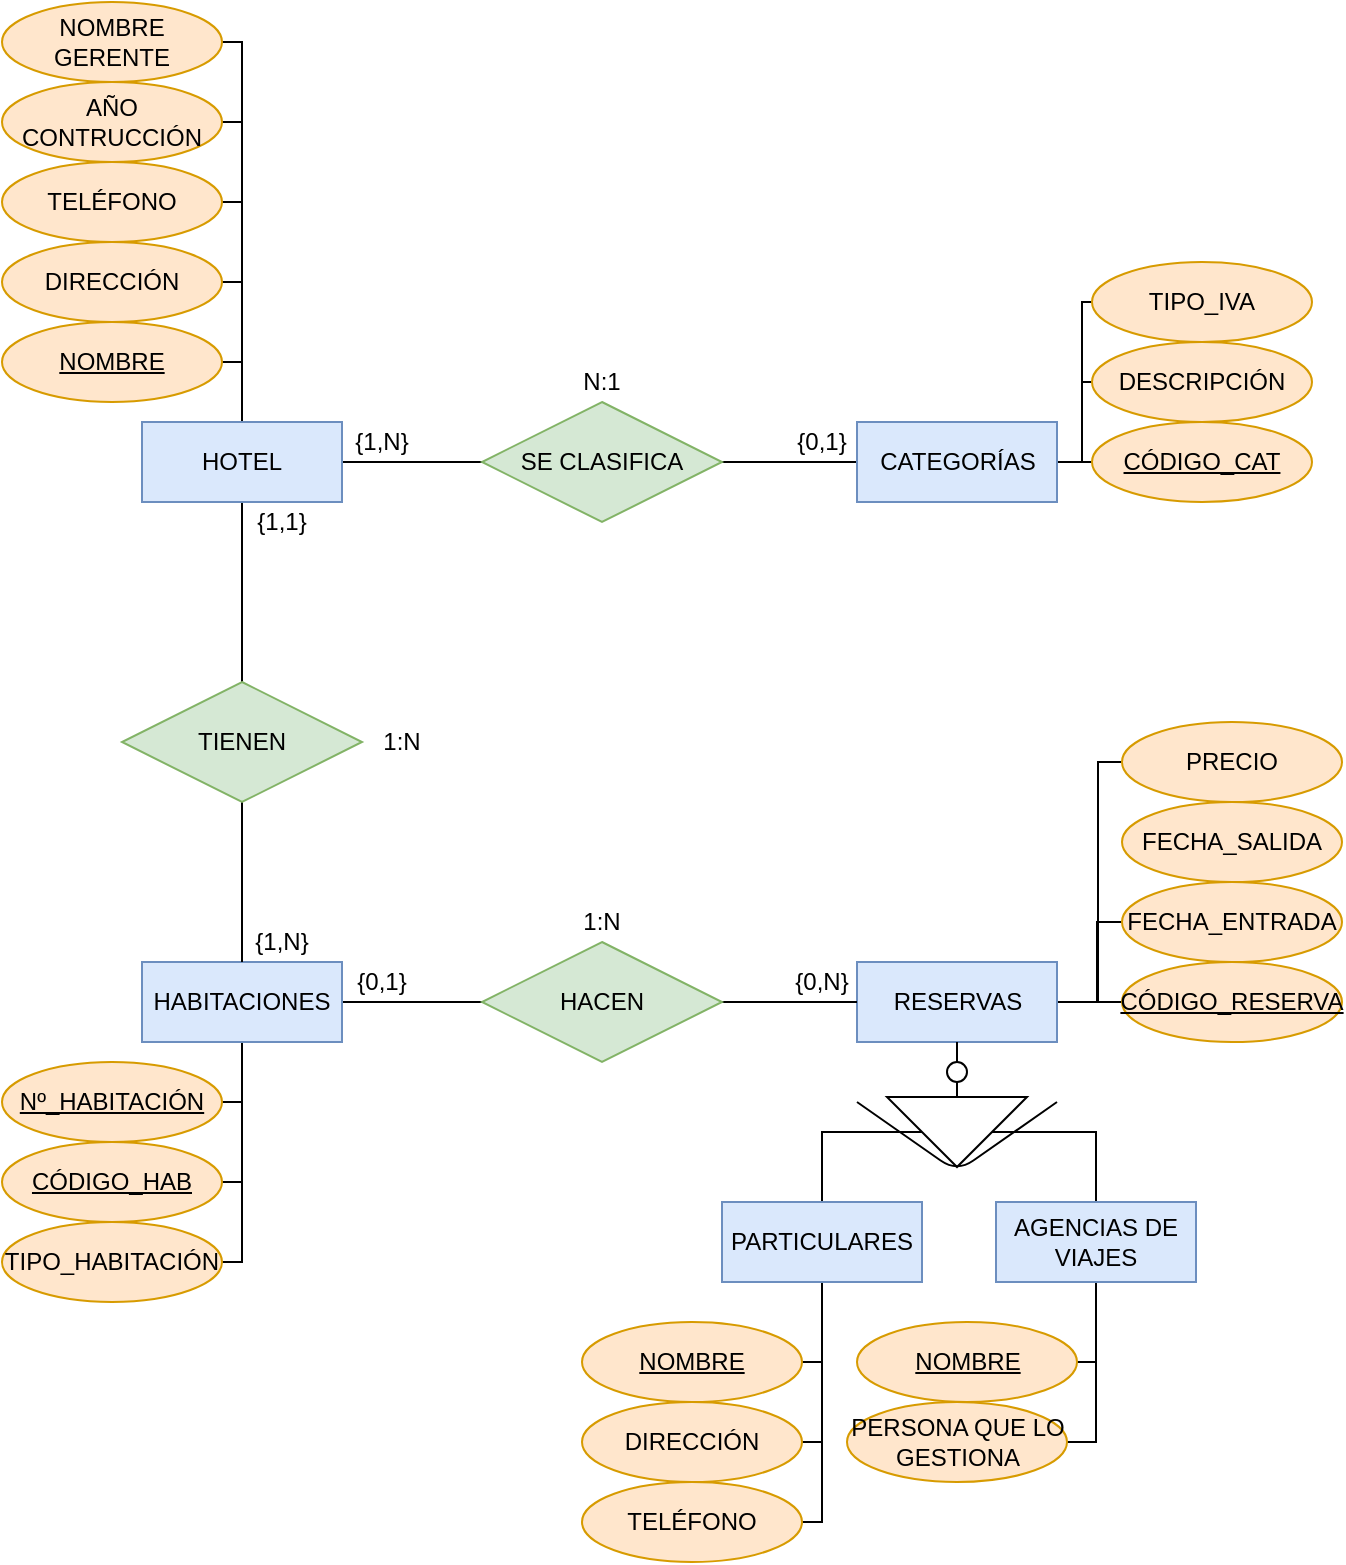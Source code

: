 <mxfile version="13.9.1" type="github">
  <diagram id="jTZtbaq6-RKdwBt1InK6" name="Page-1">
    <mxGraphModel dx="1204" dy="1097" grid="1" gridSize="10" guides="1" tooltips="1" connect="1" arrows="1" fold="1" page="1" pageScale="1" pageWidth="827" pageHeight="1169" math="0" shadow="0">
      <root>
        <mxCell id="0" />
        <mxCell id="1" parent="0" />
        <mxCell id="QYwv-Z30rqu74ymwgscC-22" style="edgeStyle=orthogonalEdgeStyle;rounded=0;orthogonalLoop=1;jettySize=auto;html=1;exitX=1;exitY=0.5;exitDx=0;exitDy=0;entryX=0;entryY=0.5;entryDx=0;entryDy=0;endArrow=none;endFill=0;" edge="1" parent="1" source="QYwv-Z30rqu74ymwgscC-1" target="QYwv-Z30rqu74ymwgscC-2">
          <mxGeometry relative="1" as="geometry" />
        </mxCell>
        <mxCell id="QYwv-Z30rqu74ymwgscC-24" style="edgeStyle=orthogonalEdgeStyle;rounded=0;orthogonalLoop=1;jettySize=auto;html=1;exitX=0.5;exitY=1;exitDx=0;exitDy=0;entryX=0.5;entryY=0;entryDx=0;entryDy=0;endArrow=none;endFill=0;" edge="1" parent="1" source="QYwv-Z30rqu74ymwgscC-1" target="QYwv-Z30rqu74ymwgscC-8">
          <mxGeometry relative="1" as="geometry" />
        </mxCell>
        <mxCell id="QYwv-Z30rqu74ymwgscC-33" style="edgeStyle=orthogonalEdgeStyle;rounded=0;orthogonalLoop=1;jettySize=auto;html=1;exitX=0.5;exitY=0;exitDx=0;exitDy=0;entryX=1;entryY=0.5;entryDx=0;entryDy=0;endArrow=none;endFill=0;" edge="1" parent="1" source="QYwv-Z30rqu74ymwgscC-1" target="QYwv-Z30rqu74ymwgscC-32">
          <mxGeometry relative="1" as="geometry">
            <Array as="points">
              <mxPoint x="1026" y="170" />
            </Array>
          </mxGeometry>
        </mxCell>
        <mxCell id="QYwv-Z30rqu74ymwgscC-34" style="edgeStyle=orthogonalEdgeStyle;rounded=0;orthogonalLoop=1;jettySize=auto;html=1;exitX=0.5;exitY=0;exitDx=0;exitDy=0;entryX=1;entryY=0.5;entryDx=0;entryDy=0;endArrow=none;endFill=0;" edge="1" parent="1" source="QYwv-Z30rqu74ymwgscC-1" target="QYwv-Z30rqu74ymwgscC-31">
          <mxGeometry relative="1" as="geometry">
            <Array as="points">
              <mxPoint x="1026" y="210" />
            </Array>
          </mxGeometry>
        </mxCell>
        <mxCell id="QYwv-Z30rqu74ymwgscC-35" style="edgeStyle=orthogonalEdgeStyle;rounded=0;orthogonalLoop=1;jettySize=auto;html=1;exitX=0.5;exitY=0;exitDx=0;exitDy=0;entryX=1;entryY=0.5;entryDx=0;entryDy=0;endArrow=none;endFill=0;" edge="1" parent="1" source="QYwv-Z30rqu74ymwgscC-1" target="QYwv-Z30rqu74ymwgscC-30">
          <mxGeometry relative="1" as="geometry">
            <Array as="points">
              <mxPoint x="1026" y="250" />
            </Array>
          </mxGeometry>
        </mxCell>
        <mxCell id="QYwv-Z30rqu74ymwgscC-36" style="edgeStyle=orthogonalEdgeStyle;rounded=0;orthogonalLoop=1;jettySize=auto;html=1;exitX=0.5;exitY=0;exitDx=0;exitDy=0;entryX=1;entryY=0.5;entryDx=0;entryDy=0;endArrow=none;endFill=0;" edge="1" parent="1" source="QYwv-Z30rqu74ymwgscC-1" target="QYwv-Z30rqu74ymwgscC-4">
          <mxGeometry relative="1" as="geometry">
            <Array as="points">
              <mxPoint x="1026" y="290" />
            </Array>
          </mxGeometry>
        </mxCell>
        <mxCell id="QYwv-Z30rqu74ymwgscC-38" style="edgeStyle=orthogonalEdgeStyle;rounded=0;orthogonalLoop=1;jettySize=auto;html=1;exitX=0.5;exitY=0;exitDx=0;exitDy=0;entryX=1;entryY=0.5;entryDx=0;entryDy=0;endArrow=none;endFill=0;" edge="1" parent="1" source="QYwv-Z30rqu74ymwgscC-1" target="QYwv-Z30rqu74ymwgscC-3">
          <mxGeometry relative="1" as="geometry">
            <Array as="points">
              <mxPoint x="1026" y="330" />
            </Array>
          </mxGeometry>
        </mxCell>
        <mxCell id="QYwv-Z30rqu74ymwgscC-1" value="HOTEL" style="whiteSpace=wrap;html=1;align=center;fillColor=#dae8fc;strokeColor=#6c8ebf;" vertex="1" parent="1">
          <mxGeometry x="976" y="360" width="100" height="40" as="geometry" />
        </mxCell>
        <mxCell id="QYwv-Z30rqu74ymwgscC-23" style="edgeStyle=orthogonalEdgeStyle;rounded=0;orthogonalLoop=1;jettySize=auto;html=1;exitX=1;exitY=0.5;exitDx=0;exitDy=0;endArrow=none;endFill=0;entryX=0;entryY=0.5;entryDx=0;entryDy=0;" edge="1" parent="1" source="QYwv-Z30rqu74ymwgscC-2" target="QYwv-Z30rqu74ymwgscC-5">
          <mxGeometry relative="1" as="geometry">
            <mxPoint x="1326" y="380" as="targetPoint" />
          </mxGeometry>
        </mxCell>
        <mxCell id="QYwv-Z30rqu74ymwgscC-2" value="SE CLASIFICA" style="shape=rhombus;perimeter=rhombusPerimeter;whiteSpace=wrap;html=1;align=center;fillColor=#d5e8d4;strokeColor=#82b366;" vertex="1" parent="1">
          <mxGeometry x="1146" y="350" width="120" height="60" as="geometry" />
        </mxCell>
        <mxCell id="QYwv-Z30rqu74ymwgscC-3" value="NOMBRE" style="ellipse;whiteSpace=wrap;html=1;align=center;fillColor=#ffe6cc;strokeColor=#d79b00;fontStyle=4" vertex="1" parent="1">
          <mxGeometry x="906" y="310" width="110" height="40" as="geometry" />
        </mxCell>
        <mxCell id="QYwv-Z30rqu74ymwgscC-4" value="DIRECCIÓN" style="ellipse;whiteSpace=wrap;html=1;align=center;fillColor=#ffe6cc;strokeColor=#d79b00;fontStyle=0" vertex="1" parent="1">
          <mxGeometry x="906" y="270" width="110" height="40" as="geometry" />
        </mxCell>
        <mxCell id="QYwv-Z30rqu74ymwgscC-42" style="edgeStyle=orthogonalEdgeStyle;rounded=0;orthogonalLoop=1;jettySize=auto;html=1;exitX=1;exitY=0.5;exitDx=0;exitDy=0;entryX=0;entryY=0.5;entryDx=0;entryDy=0;endArrow=none;endFill=0;" edge="1" parent="1" source="QYwv-Z30rqu74ymwgscC-5" target="QYwv-Z30rqu74ymwgscC-6">
          <mxGeometry relative="1" as="geometry" />
        </mxCell>
        <mxCell id="QYwv-Z30rqu74ymwgscC-43" style="edgeStyle=orthogonalEdgeStyle;rounded=0;orthogonalLoop=1;jettySize=auto;html=1;exitX=1;exitY=0.5;exitDx=0;exitDy=0;entryX=0;entryY=0.5;entryDx=0;entryDy=0;endArrow=none;endFill=0;" edge="1" parent="1" source="QYwv-Z30rqu74ymwgscC-5" target="QYwv-Z30rqu74ymwgscC-40">
          <mxGeometry relative="1" as="geometry">
            <Array as="points">
              <mxPoint x="1446" y="380" />
              <mxPoint x="1446" y="340" />
            </Array>
          </mxGeometry>
        </mxCell>
        <mxCell id="QYwv-Z30rqu74ymwgscC-44" style="edgeStyle=orthogonalEdgeStyle;rounded=0;orthogonalLoop=1;jettySize=auto;html=1;exitX=1;exitY=0.5;exitDx=0;exitDy=0;entryX=0;entryY=0.5;entryDx=0;entryDy=0;endArrow=none;endFill=0;" edge="1" parent="1" source="QYwv-Z30rqu74ymwgscC-5" target="QYwv-Z30rqu74ymwgscC-41">
          <mxGeometry relative="1" as="geometry">
            <Array as="points">
              <mxPoint x="1446" y="380" />
            </Array>
          </mxGeometry>
        </mxCell>
        <mxCell id="QYwv-Z30rqu74ymwgscC-5" value="CATEGORÍAS" style="whiteSpace=wrap;html=1;align=center;fillColor=#dae8fc;strokeColor=#6c8ebf;" vertex="1" parent="1">
          <mxGeometry x="1333.5" y="360" width="100" height="40" as="geometry" />
        </mxCell>
        <mxCell id="QYwv-Z30rqu74ymwgscC-6" value="CÓDIGO_CAT" style="ellipse;whiteSpace=wrap;html=1;align=center;fillColor=#ffe6cc;strokeColor=#d79b00;fontStyle=4" vertex="1" parent="1">
          <mxGeometry x="1451" y="360" width="110" height="40" as="geometry" />
        </mxCell>
        <mxCell id="QYwv-Z30rqu74ymwgscC-26" style="edgeStyle=orthogonalEdgeStyle;rounded=0;orthogonalLoop=1;jettySize=auto;html=1;exitX=1;exitY=0.5;exitDx=0;exitDy=0;entryX=0;entryY=0.5;entryDx=0;entryDy=0;endArrow=none;endFill=0;" edge="1" parent="1" source="QYwv-Z30rqu74ymwgscC-7" target="QYwv-Z30rqu74ymwgscC-12">
          <mxGeometry relative="1" as="geometry" />
        </mxCell>
        <mxCell id="QYwv-Z30rqu74ymwgscC-59" style="edgeStyle=orthogonalEdgeStyle;rounded=0;orthogonalLoop=1;jettySize=auto;html=1;exitX=0.5;exitY=1;exitDx=0;exitDy=0;entryX=1;entryY=0.5;entryDx=0;entryDy=0;endArrow=none;endFill=0;" edge="1" parent="1" source="QYwv-Z30rqu74ymwgscC-7" target="QYwv-Z30rqu74ymwgscC-9">
          <mxGeometry relative="1" as="geometry">
            <Array as="points">
              <mxPoint x="1026" y="700" />
            </Array>
          </mxGeometry>
        </mxCell>
        <mxCell id="QYwv-Z30rqu74ymwgscC-60" style="edgeStyle=orthogonalEdgeStyle;rounded=0;orthogonalLoop=1;jettySize=auto;html=1;exitX=0.5;exitY=1;exitDx=0;exitDy=0;entryX=1;entryY=0.5;entryDx=0;entryDy=0;endArrow=none;endFill=0;" edge="1" parent="1" source="QYwv-Z30rqu74ymwgscC-7" target="QYwv-Z30rqu74ymwgscC-10">
          <mxGeometry relative="1" as="geometry">
            <Array as="points">
              <mxPoint x="1026" y="740" />
            </Array>
          </mxGeometry>
        </mxCell>
        <mxCell id="QYwv-Z30rqu74ymwgscC-61" style="edgeStyle=orthogonalEdgeStyle;rounded=0;orthogonalLoop=1;jettySize=auto;html=1;exitX=0.5;exitY=1;exitDx=0;exitDy=0;entryX=1;entryY=0.5;entryDx=0;entryDy=0;endArrow=none;endFill=0;" edge="1" parent="1" source="QYwv-Z30rqu74ymwgscC-7" target="QYwv-Z30rqu74ymwgscC-58">
          <mxGeometry relative="1" as="geometry">
            <Array as="points">
              <mxPoint x="1026" y="780" />
            </Array>
          </mxGeometry>
        </mxCell>
        <mxCell id="QYwv-Z30rqu74ymwgscC-7" value="HABITACIONES" style="whiteSpace=wrap;html=1;align=center;fillColor=#dae8fc;strokeColor=#6c8ebf;" vertex="1" parent="1">
          <mxGeometry x="976" y="630" width="100" height="40" as="geometry" />
        </mxCell>
        <mxCell id="QYwv-Z30rqu74ymwgscC-25" style="edgeStyle=orthogonalEdgeStyle;rounded=0;orthogonalLoop=1;jettySize=auto;html=1;exitX=0.5;exitY=1;exitDx=0;exitDy=0;entryX=0.5;entryY=0;entryDx=0;entryDy=0;endArrow=none;endFill=0;" edge="1" parent="1" source="QYwv-Z30rqu74ymwgscC-8" target="QYwv-Z30rqu74ymwgscC-7">
          <mxGeometry relative="1" as="geometry" />
        </mxCell>
        <mxCell id="QYwv-Z30rqu74ymwgscC-8" value="TIENEN" style="shape=rhombus;perimeter=rhombusPerimeter;whiteSpace=wrap;html=1;align=center;fillColor=#d5e8d4;strokeColor=#82b366;" vertex="1" parent="1">
          <mxGeometry x="966" y="490" width="120" height="60" as="geometry" />
        </mxCell>
        <mxCell id="QYwv-Z30rqu74ymwgscC-9" value="Nº_HABITACIÓN" style="ellipse;whiteSpace=wrap;html=1;align=center;fillColor=#ffe6cc;strokeColor=#d79b00;fontStyle=4" vertex="1" parent="1">
          <mxGeometry x="906" y="680" width="110" height="40" as="geometry" />
        </mxCell>
        <mxCell id="QYwv-Z30rqu74ymwgscC-10" value="CÓDIGO_HAB" style="ellipse;whiteSpace=wrap;html=1;align=center;fillColor=#ffe6cc;strokeColor=#d79b00;fontStyle=4" vertex="1" parent="1">
          <mxGeometry x="906" y="720" width="110" height="40" as="geometry" />
        </mxCell>
        <mxCell id="QYwv-Z30rqu74ymwgscC-55" style="edgeStyle=orthogonalEdgeStyle;rounded=0;orthogonalLoop=1;jettySize=auto;html=1;exitX=1;exitY=0.5;exitDx=0;exitDy=0;entryX=0;entryY=0.5;entryDx=0;entryDy=0;endArrow=none;endFill=0;" edge="1" parent="1" source="QYwv-Z30rqu74ymwgscC-11" target="QYwv-Z30rqu74ymwgscC-51">
          <mxGeometry relative="1" as="geometry" />
        </mxCell>
        <mxCell id="QYwv-Z30rqu74ymwgscC-56" style="edgeStyle=orthogonalEdgeStyle;rounded=0;orthogonalLoop=1;jettySize=auto;html=1;exitX=1;exitY=0.5;exitDx=0;exitDy=0;entryX=0;entryY=0.5;entryDx=0;entryDy=0;endArrow=none;endFill=0;" edge="1" parent="1" source="QYwv-Z30rqu74ymwgscC-11" target="QYwv-Z30rqu74ymwgscC-52">
          <mxGeometry relative="1" as="geometry" />
        </mxCell>
        <mxCell id="QYwv-Z30rqu74ymwgscC-57" style="edgeStyle=orthogonalEdgeStyle;rounded=0;orthogonalLoop=1;jettySize=auto;html=1;exitX=1;exitY=0.5;exitDx=0;exitDy=0;entryX=0;entryY=0.5;entryDx=0;entryDy=0;endArrow=none;endFill=0;" edge="1" parent="1" source="QYwv-Z30rqu74ymwgscC-11" target="QYwv-Z30rqu74ymwgscC-54">
          <mxGeometry relative="1" as="geometry">
            <Array as="points">
              <mxPoint x="1454" y="650" />
              <mxPoint x="1454" y="530" />
            </Array>
          </mxGeometry>
        </mxCell>
        <mxCell id="QYwv-Z30rqu74ymwgscC-11" value="RESERVAS" style="whiteSpace=wrap;html=1;align=center;fillColor=#dae8fc;strokeColor=#6c8ebf;" vertex="1" parent="1">
          <mxGeometry x="1333.5" y="630" width="100" height="40" as="geometry" />
        </mxCell>
        <mxCell id="QYwv-Z30rqu74ymwgscC-27" style="edgeStyle=orthogonalEdgeStyle;rounded=0;orthogonalLoop=1;jettySize=auto;html=1;exitX=1;exitY=0.5;exitDx=0;exitDy=0;entryX=0;entryY=0.5;entryDx=0;entryDy=0;endArrow=none;endFill=0;" edge="1" parent="1" source="QYwv-Z30rqu74ymwgscC-12" target="QYwv-Z30rqu74ymwgscC-11">
          <mxGeometry relative="1" as="geometry" />
        </mxCell>
        <mxCell id="QYwv-Z30rqu74ymwgscC-12" value="HACEN" style="shape=rhombus;perimeter=rhombusPerimeter;whiteSpace=wrap;html=1;align=center;fillColor=#d5e8d4;strokeColor=#82b366;" vertex="1" parent="1">
          <mxGeometry x="1146" y="620" width="120" height="60" as="geometry" />
        </mxCell>
        <mxCell id="QYwv-Z30rqu74ymwgscC-15" style="edgeStyle=orthogonalEdgeStyle;rounded=0;orthogonalLoop=1;jettySize=auto;html=1;exitX=0;exitY=0.5;exitDx=0;exitDy=0;entryX=0.5;entryY=1;entryDx=0;entryDy=0;endArrow=none;endFill=0;" edge="1" parent="1" source="QYwv-Z30rqu74ymwgscC-13" target="QYwv-Z30rqu74ymwgscC-14">
          <mxGeometry relative="1" as="geometry" />
        </mxCell>
        <mxCell id="QYwv-Z30rqu74ymwgscC-20" style="edgeStyle=orthogonalEdgeStyle;rounded=0;orthogonalLoop=1;jettySize=auto;html=1;exitX=0.5;exitY=1;exitDx=0;exitDy=0;entryX=0.5;entryY=0;entryDx=0;entryDy=0;endArrow=none;endFill=0;" edge="1" parent="1" source="QYwv-Z30rqu74ymwgscC-13" target="QYwv-Z30rqu74ymwgscC-18">
          <mxGeometry relative="1" as="geometry">
            <Array as="points">
              <mxPoint x="1316.5" y="715" />
            </Array>
          </mxGeometry>
        </mxCell>
        <mxCell id="QYwv-Z30rqu74ymwgscC-21" style="edgeStyle=orthogonalEdgeStyle;rounded=0;orthogonalLoop=1;jettySize=auto;html=1;exitX=0.5;exitY=0;exitDx=0;exitDy=0;entryX=0.5;entryY=0;entryDx=0;entryDy=0;endArrow=none;endFill=0;" edge="1" parent="1" source="QYwv-Z30rqu74ymwgscC-13" target="QYwv-Z30rqu74ymwgscC-19">
          <mxGeometry relative="1" as="geometry">
            <Array as="points">
              <mxPoint x="1453.5" y="715" />
            </Array>
          </mxGeometry>
        </mxCell>
        <mxCell id="QYwv-Z30rqu74ymwgscC-13" value="" style="triangle;whiteSpace=wrap;html=1;rotation=90;" vertex="1" parent="1">
          <mxGeometry x="1366" y="680" width="35" height="70" as="geometry" />
        </mxCell>
        <mxCell id="QYwv-Z30rqu74ymwgscC-16" style="edgeStyle=orthogonalEdgeStyle;rounded=0;orthogonalLoop=1;jettySize=auto;html=1;exitX=0.5;exitY=0;exitDx=0;exitDy=0;entryX=0.5;entryY=1;entryDx=0;entryDy=0;endArrow=none;endFill=0;" edge="1" parent="1" source="QYwv-Z30rqu74ymwgscC-14" target="QYwv-Z30rqu74ymwgscC-11">
          <mxGeometry relative="1" as="geometry" />
        </mxCell>
        <mxCell id="QYwv-Z30rqu74ymwgscC-14" value="" style="ellipse;whiteSpace=wrap;html=1;aspect=fixed;" vertex="1" parent="1">
          <mxGeometry x="1378.5" y="680" width="10" height="10" as="geometry" />
        </mxCell>
        <mxCell id="QYwv-Z30rqu74ymwgscC-17" value="" style="endArrow=none;html=1;" edge="1" parent="1">
          <mxGeometry width="50" height="50" relative="1" as="geometry">
            <mxPoint x="1333.5" y="700" as="sourcePoint" />
            <mxPoint x="1433.5" y="700" as="targetPoint" />
            <Array as="points">
              <mxPoint x="1383.5" y="735" />
            </Array>
          </mxGeometry>
        </mxCell>
        <mxCell id="QYwv-Z30rqu74ymwgscC-65" style="edgeStyle=orthogonalEdgeStyle;rounded=0;orthogonalLoop=1;jettySize=auto;html=1;exitX=0.5;exitY=1;exitDx=0;exitDy=0;entryX=1;entryY=0.5;entryDx=0;entryDy=0;endArrow=none;endFill=0;" edge="1" parent="1" source="QYwv-Z30rqu74ymwgscC-18" target="QYwv-Z30rqu74ymwgscC-62">
          <mxGeometry relative="1" as="geometry">
            <Array as="points">
              <mxPoint x="1316" y="830" />
            </Array>
          </mxGeometry>
        </mxCell>
        <mxCell id="QYwv-Z30rqu74ymwgscC-66" style="edgeStyle=orthogonalEdgeStyle;rounded=0;orthogonalLoop=1;jettySize=auto;html=1;exitX=0.5;exitY=1;exitDx=0;exitDy=0;entryX=1;entryY=0.5;entryDx=0;entryDy=0;endArrow=none;endFill=0;" edge="1" parent="1" source="QYwv-Z30rqu74ymwgscC-18" target="QYwv-Z30rqu74ymwgscC-63">
          <mxGeometry relative="1" as="geometry">
            <Array as="points">
              <mxPoint x="1316" y="870" />
            </Array>
          </mxGeometry>
        </mxCell>
        <mxCell id="QYwv-Z30rqu74ymwgscC-67" style="edgeStyle=orthogonalEdgeStyle;rounded=0;orthogonalLoop=1;jettySize=auto;html=1;exitX=0.5;exitY=1;exitDx=0;exitDy=0;entryX=1;entryY=0.5;entryDx=0;entryDy=0;endArrow=none;endFill=0;" edge="1" parent="1" source="QYwv-Z30rqu74ymwgscC-18" target="QYwv-Z30rqu74ymwgscC-64">
          <mxGeometry relative="1" as="geometry">
            <Array as="points">
              <mxPoint x="1316" y="910" />
            </Array>
          </mxGeometry>
        </mxCell>
        <mxCell id="QYwv-Z30rqu74ymwgscC-18" value="PARTICULARES" style="whiteSpace=wrap;html=1;align=center;fillColor=#dae8fc;strokeColor=#6c8ebf;" vertex="1" parent="1">
          <mxGeometry x="1266" y="750" width="100" height="40" as="geometry" />
        </mxCell>
        <mxCell id="QYwv-Z30rqu74ymwgscC-70" style="edgeStyle=orthogonalEdgeStyle;rounded=0;orthogonalLoop=1;jettySize=auto;html=1;exitX=0.5;exitY=1;exitDx=0;exitDy=0;entryX=1;entryY=0.5;entryDx=0;entryDy=0;endArrow=none;endFill=0;" edge="1" parent="1" source="QYwv-Z30rqu74ymwgscC-19" target="QYwv-Z30rqu74ymwgscC-68">
          <mxGeometry relative="1" as="geometry">
            <Array as="points">
              <mxPoint x="1453" y="830" />
            </Array>
          </mxGeometry>
        </mxCell>
        <mxCell id="QYwv-Z30rqu74ymwgscC-71" style="edgeStyle=orthogonalEdgeStyle;rounded=0;orthogonalLoop=1;jettySize=auto;html=1;exitX=0.5;exitY=1;exitDx=0;exitDy=0;entryX=1;entryY=0.5;entryDx=0;entryDy=0;endArrow=none;endFill=0;" edge="1" parent="1" source="QYwv-Z30rqu74ymwgscC-19" target="QYwv-Z30rqu74ymwgscC-69">
          <mxGeometry relative="1" as="geometry">
            <Array as="points">
              <mxPoint x="1453" y="870" />
            </Array>
          </mxGeometry>
        </mxCell>
        <mxCell id="QYwv-Z30rqu74ymwgscC-19" value="AGENCIAS DE VIAJES" style="whiteSpace=wrap;html=1;align=center;fillColor=#dae8fc;strokeColor=#6c8ebf;" vertex="1" parent="1">
          <mxGeometry x="1403" y="750" width="100" height="40" as="geometry" />
        </mxCell>
        <mxCell id="QYwv-Z30rqu74ymwgscC-28" value="N:1" style="text;html=1;strokeColor=none;fillColor=none;align=center;verticalAlign=middle;whiteSpace=wrap;rounded=0;" vertex="1" parent="1">
          <mxGeometry x="1186" y="330" width="40" height="20" as="geometry" />
        </mxCell>
        <mxCell id="QYwv-Z30rqu74ymwgscC-29" value="{0,1}" style="text;html=1;strokeColor=none;fillColor=none;align=center;verticalAlign=middle;whiteSpace=wrap;rounded=0;" vertex="1" parent="1">
          <mxGeometry x="1296" y="360" width="40" height="20" as="geometry" />
        </mxCell>
        <mxCell id="QYwv-Z30rqu74ymwgscC-30" value="TELÉFONO" style="ellipse;whiteSpace=wrap;html=1;align=center;fillColor=#ffe6cc;strokeColor=#d79b00;fontStyle=0" vertex="1" parent="1">
          <mxGeometry x="906" y="230" width="110" height="40" as="geometry" />
        </mxCell>
        <mxCell id="QYwv-Z30rqu74ymwgscC-31" value="AÑO CONTRUCCIÓN" style="ellipse;whiteSpace=wrap;html=1;align=center;fillColor=#ffe6cc;strokeColor=#d79b00;fontStyle=0" vertex="1" parent="1">
          <mxGeometry x="906" y="190" width="110" height="40" as="geometry" />
        </mxCell>
        <mxCell id="QYwv-Z30rqu74ymwgscC-32" value="NOMBRE GERENTE" style="ellipse;whiteSpace=wrap;html=1;align=center;fillColor=#ffe6cc;strokeColor=#d79b00;fontStyle=0" vertex="1" parent="1">
          <mxGeometry x="906" y="150" width="110" height="40" as="geometry" />
        </mxCell>
        <mxCell id="QYwv-Z30rqu74ymwgscC-39" value="{1,N}" style="text;html=1;strokeColor=none;fillColor=none;align=center;verticalAlign=middle;whiteSpace=wrap;rounded=0;" vertex="1" parent="1">
          <mxGeometry x="1076" y="360" width="40" height="20" as="geometry" />
        </mxCell>
        <mxCell id="QYwv-Z30rqu74ymwgscC-40" value="DESCRIPCIÓN" style="ellipse;whiteSpace=wrap;html=1;align=center;fillColor=#ffe6cc;strokeColor=#d79b00;fontStyle=0" vertex="1" parent="1">
          <mxGeometry x="1451" y="320" width="110" height="40" as="geometry" />
        </mxCell>
        <mxCell id="QYwv-Z30rqu74ymwgscC-41" value="TIPO_IVA" style="ellipse;whiteSpace=wrap;html=1;align=center;fillColor=#ffe6cc;strokeColor=#d79b00;fontStyle=0" vertex="1" parent="1">
          <mxGeometry x="1451" y="280" width="110" height="40" as="geometry" />
        </mxCell>
        <mxCell id="QYwv-Z30rqu74ymwgscC-45" value="{1,1}" style="text;html=1;strokeColor=none;fillColor=none;align=center;verticalAlign=middle;whiteSpace=wrap;rounded=0;" vertex="1" parent="1">
          <mxGeometry x="1026" y="400" width="40" height="20" as="geometry" />
        </mxCell>
        <mxCell id="QYwv-Z30rqu74ymwgscC-46" value="{1,N}" style="text;html=1;strokeColor=none;fillColor=none;align=center;verticalAlign=middle;whiteSpace=wrap;rounded=0;" vertex="1" parent="1">
          <mxGeometry x="1026" y="610" width="40" height="20" as="geometry" />
        </mxCell>
        <mxCell id="QYwv-Z30rqu74ymwgscC-47" value="1:N" style="text;html=1;strokeColor=none;fillColor=none;align=center;verticalAlign=middle;whiteSpace=wrap;rounded=0;" vertex="1" parent="1">
          <mxGeometry x="1086" y="510" width="40" height="20" as="geometry" />
        </mxCell>
        <mxCell id="QYwv-Z30rqu74ymwgscC-48" value="{0,1}" style="text;html=1;strokeColor=none;fillColor=none;align=center;verticalAlign=middle;whiteSpace=wrap;rounded=0;" vertex="1" parent="1">
          <mxGeometry x="1076" y="630" width="40" height="20" as="geometry" />
        </mxCell>
        <mxCell id="QYwv-Z30rqu74ymwgscC-49" value="{0,N}" style="text;html=1;strokeColor=none;fillColor=none;align=center;verticalAlign=middle;whiteSpace=wrap;rounded=0;" vertex="1" parent="1">
          <mxGeometry x="1296" y="630" width="40" height="20" as="geometry" />
        </mxCell>
        <mxCell id="QYwv-Z30rqu74ymwgscC-50" value="1:N" style="text;html=1;strokeColor=none;fillColor=none;align=center;verticalAlign=middle;whiteSpace=wrap;rounded=0;" vertex="1" parent="1">
          <mxGeometry x="1186" y="600" width="40" height="20" as="geometry" />
        </mxCell>
        <mxCell id="QYwv-Z30rqu74ymwgscC-51" value="CÓDIGO_RESERVA" style="ellipse;whiteSpace=wrap;html=1;align=center;fillColor=#ffe6cc;strokeColor=#d79b00;fontStyle=4" vertex="1" parent="1">
          <mxGeometry x="1466" y="630" width="110" height="40" as="geometry" />
        </mxCell>
        <mxCell id="QYwv-Z30rqu74ymwgscC-52" value="FECHA_ENTRADA" style="ellipse;whiteSpace=wrap;html=1;align=center;fillColor=#ffe6cc;strokeColor=#d79b00;fontStyle=0" vertex="1" parent="1">
          <mxGeometry x="1466" y="590" width="110" height="40" as="geometry" />
        </mxCell>
        <mxCell id="QYwv-Z30rqu74ymwgscC-53" value="FECHA_SALIDA" style="ellipse;whiteSpace=wrap;html=1;align=center;fillColor=#ffe6cc;strokeColor=#d79b00;fontStyle=0" vertex="1" parent="1">
          <mxGeometry x="1466" y="550" width="110" height="40" as="geometry" />
        </mxCell>
        <mxCell id="QYwv-Z30rqu74ymwgscC-54" value="PRECIO" style="ellipse;whiteSpace=wrap;html=1;align=center;fillColor=#ffe6cc;strokeColor=#d79b00;fontStyle=0" vertex="1" parent="1">
          <mxGeometry x="1466" y="510" width="110" height="40" as="geometry" />
        </mxCell>
        <mxCell id="QYwv-Z30rqu74ymwgscC-58" value="TIPO_HABITACIÓN" style="ellipse;whiteSpace=wrap;html=1;align=center;fillColor=#ffe6cc;strokeColor=#d79b00;fontStyle=0" vertex="1" parent="1">
          <mxGeometry x="906" y="760" width="110" height="40" as="geometry" />
        </mxCell>
        <mxCell id="QYwv-Z30rqu74ymwgscC-62" value="NOMBRE" style="ellipse;whiteSpace=wrap;html=1;align=center;fillColor=#ffe6cc;strokeColor=#d79b00;fontStyle=4" vertex="1" parent="1">
          <mxGeometry x="1196" y="810" width="110" height="40" as="geometry" />
        </mxCell>
        <mxCell id="QYwv-Z30rqu74ymwgscC-63" value="DIRECCIÓN" style="ellipse;whiteSpace=wrap;html=1;align=center;fillColor=#ffe6cc;strokeColor=#d79b00;fontStyle=0" vertex="1" parent="1">
          <mxGeometry x="1196" y="850" width="110" height="40" as="geometry" />
        </mxCell>
        <mxCell id="QYwv-Z30rqu74ymwgscC-64" value="TELÉFONO" style="ellipse;whiteSpace=wrap;html=1;align=center;fillColor=#ffe6cc;strokeColor=#d79b00;fontStyle=0" vertex="1" parent="1">
          <mxGeometry x="1196" y="890" width="110" height="40" as="geometry" />
        </mxCell>
        <mxCell id="QYwv-Z30rqu74ymwgscC-68" value="NOMBRE" style="ellipse;whiteSpace=wrap;html=1;align=center;fillColor=#ffe6cc;strokeColor=#d79b00;fontStyle=4" vertex="1" parent="1">
          <mxGeometry x="1333.5" y="810" width="110" height="40" as="geometry" />
        </mxCell>
        <mxCell id="QYwv-Z30rqu74ymwgscC-69" value="PERSONA QUE LO GESTIONA" style="ellipse;whiteSpace=wrap;html=1;align=center;fillColor=#ffe6cc;strokeColor=#d79b00;fontStyle=0" vertex="1" parent="1">
          <mxGeometry x="1328.5" y="850" width="110" height="40" as="geometry" />
        </mxCell>
      </root>
    </mxGraphModel>
  </diagram>
</mxfile>
